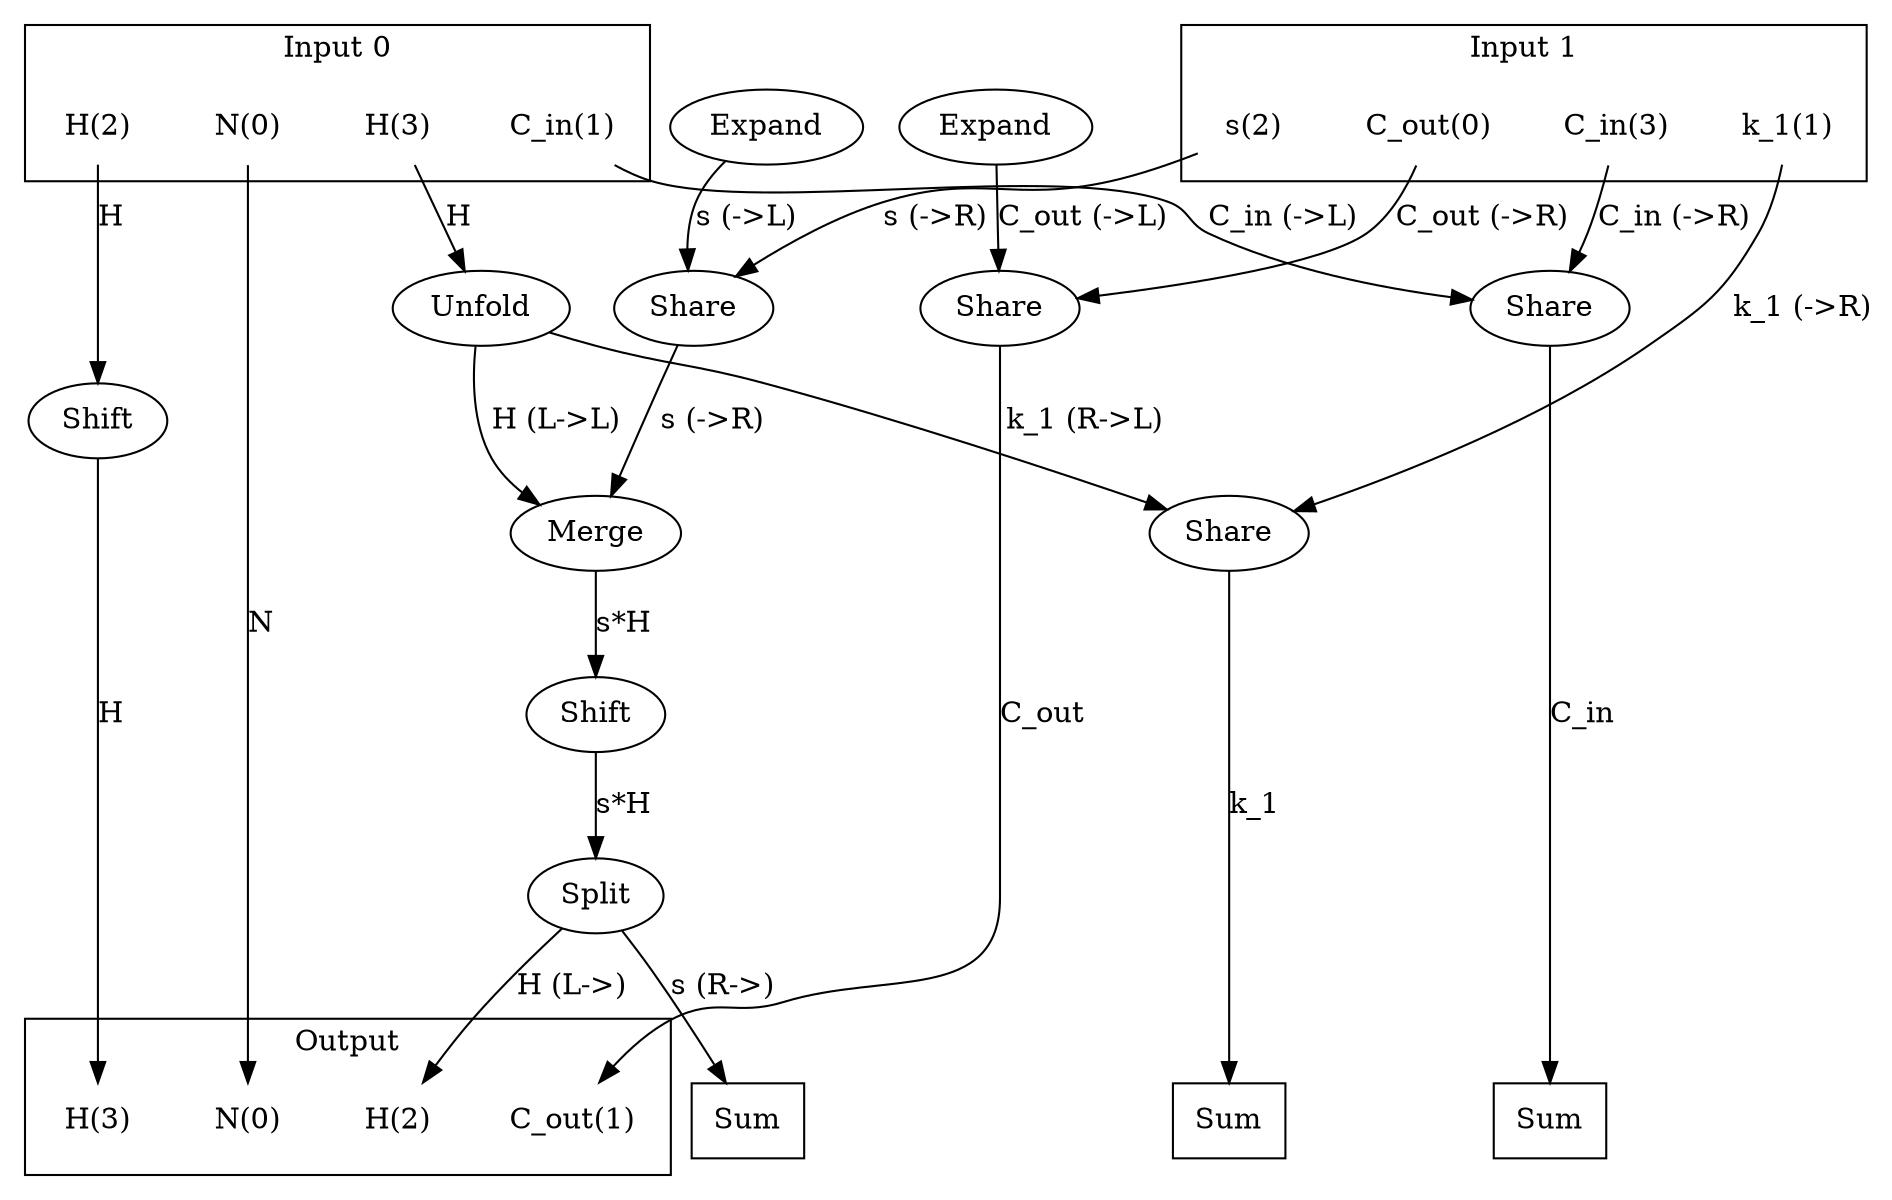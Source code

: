 digraph kernel_generated {
newrank = true;
op_0x5572e409cb00 [label="Share"];
op_0x5572e409cbf0 [label="Share"];
op_0x5572e409cc90 [label="Share"];
op_0x5572e409cfd8 [label="Expand"];
op_0x5572e409cff8 [label="Expand"];
op_0x5572e409eb70 [label="Shift"];
op_0x5572e409eba0 [label="Shift"];
op_0x5572e409f2a0 [label="Split"];
op_0x5572e40a50b0 [label="Merge"];
op_0x5572e40b1dc0 [label="Unfold"];
op_0x5572e40cbf20 [label="Share"];
reduce_0x7f44f8004ce8 [label="Sum", shape=box];
reduce_0x7f44f8003a98 [label="Sum", shape=box];
reduce_0x7f44f8007948 [label="Sum", shape=box];
subgraph cluster_out {
label = "Output";
out_0 [label="N(0)", shape=none];
out_1 [label="C_out(1)", shape=none];
out_2 [label="H(2)", shape=none];
out_3 [label="H(3)", shape=none];
}
{ rank = same;
reduce_0x7f44f8004ce8;
reduce_0x7f44f8003a98;
reduce_0x7f44f8007948;
out_0;
out_1;
out_2;
out_3;
}
subgraph cluster_in_0 {
label = "Input 0";
in_0_0 [label="N(0)", shape=none];
in_0_1 [label="C_in(1)", shape=none];
in_0_2 [label="H(2)", shape=none];
in_0_3 [label="H(3)", shape=none];
}
subgraph cluster_in_1 {
label = "Input 1";
in_1_0 [label="C_out(0)", shape=none];
in_1_1 [label="k_1(1)", shape=none];
in_1_2 [label="s(2)", shape=none];
in_1_3 [label="C_in(3)", shape=none];
}
{ rank = same;
in_0_0;
in_0_1;
in_0_2;
in_0_3;
in_1_0;
in_1_1;
in_1_2;
in_1_3;
}
in_0_0 -> out_0 [label="N"];
in_0_1 -> op_0x5572e40cbf20 [label="C_in (->L)"];
in_0_2 -> op_0x5572e409eb70 [label="H"];
in_0_3 -> op_0x5572e40b1dc0 [label="H"];
in_1_0 -> op_0x5572e409cb00 [label="C_out (->R)"];
in_1_1 -> op_0x5572e409cbf0 [label="k_1 (->R)"];
in_1_2 -> op_0x5572e409cc90 [label="s (->R)"];
in_1_3 -> op_0x5572e40cbf20 [label="C_in (->R)"];
op_0x5572e409cb00 -> out_1 [label="C_out"];
op_0x5572e409f2a0 -> out_2 [label="H (L->)"];
op_0x5572e409eb70 -> out_3 [label="H"];
op_0x5572e409cfd8 -> op_0x5572e409cb00 [label="C_out (->L)"];
op_0x5572e40b1dc0 -> op_0x5572e409cbf0 [label="k_1 (R->L)"];
op_0x5572e409cff8 -> op_0x5572e409cc90 [label="s (->L)"];
op_0x5572e40a50b0 -> op_0x5572e409eba0 [label="s*H"];
op_0x5572e409eba0 -> op_0x5572e409f2a0 [label="s*H"];
op_0x5572e40b1dc0 -> op_0x5572e40a50b0 [label="H (L->L)"];
op_0x5572e409cc90 -> op_0x5572e40a50b0 [label="s (->R)"];
op_0x5572e409cbf0 -> reduce_0x7f44f8003a98 [label="k_1"];
op_0x5572e409f2a0 -> reduce_0x7f44f8004ce8 [label="s (R->)"];
op_0x5572e40cbf20 -> reduce_0x7f44f8007948 [label="C_in"];
}
